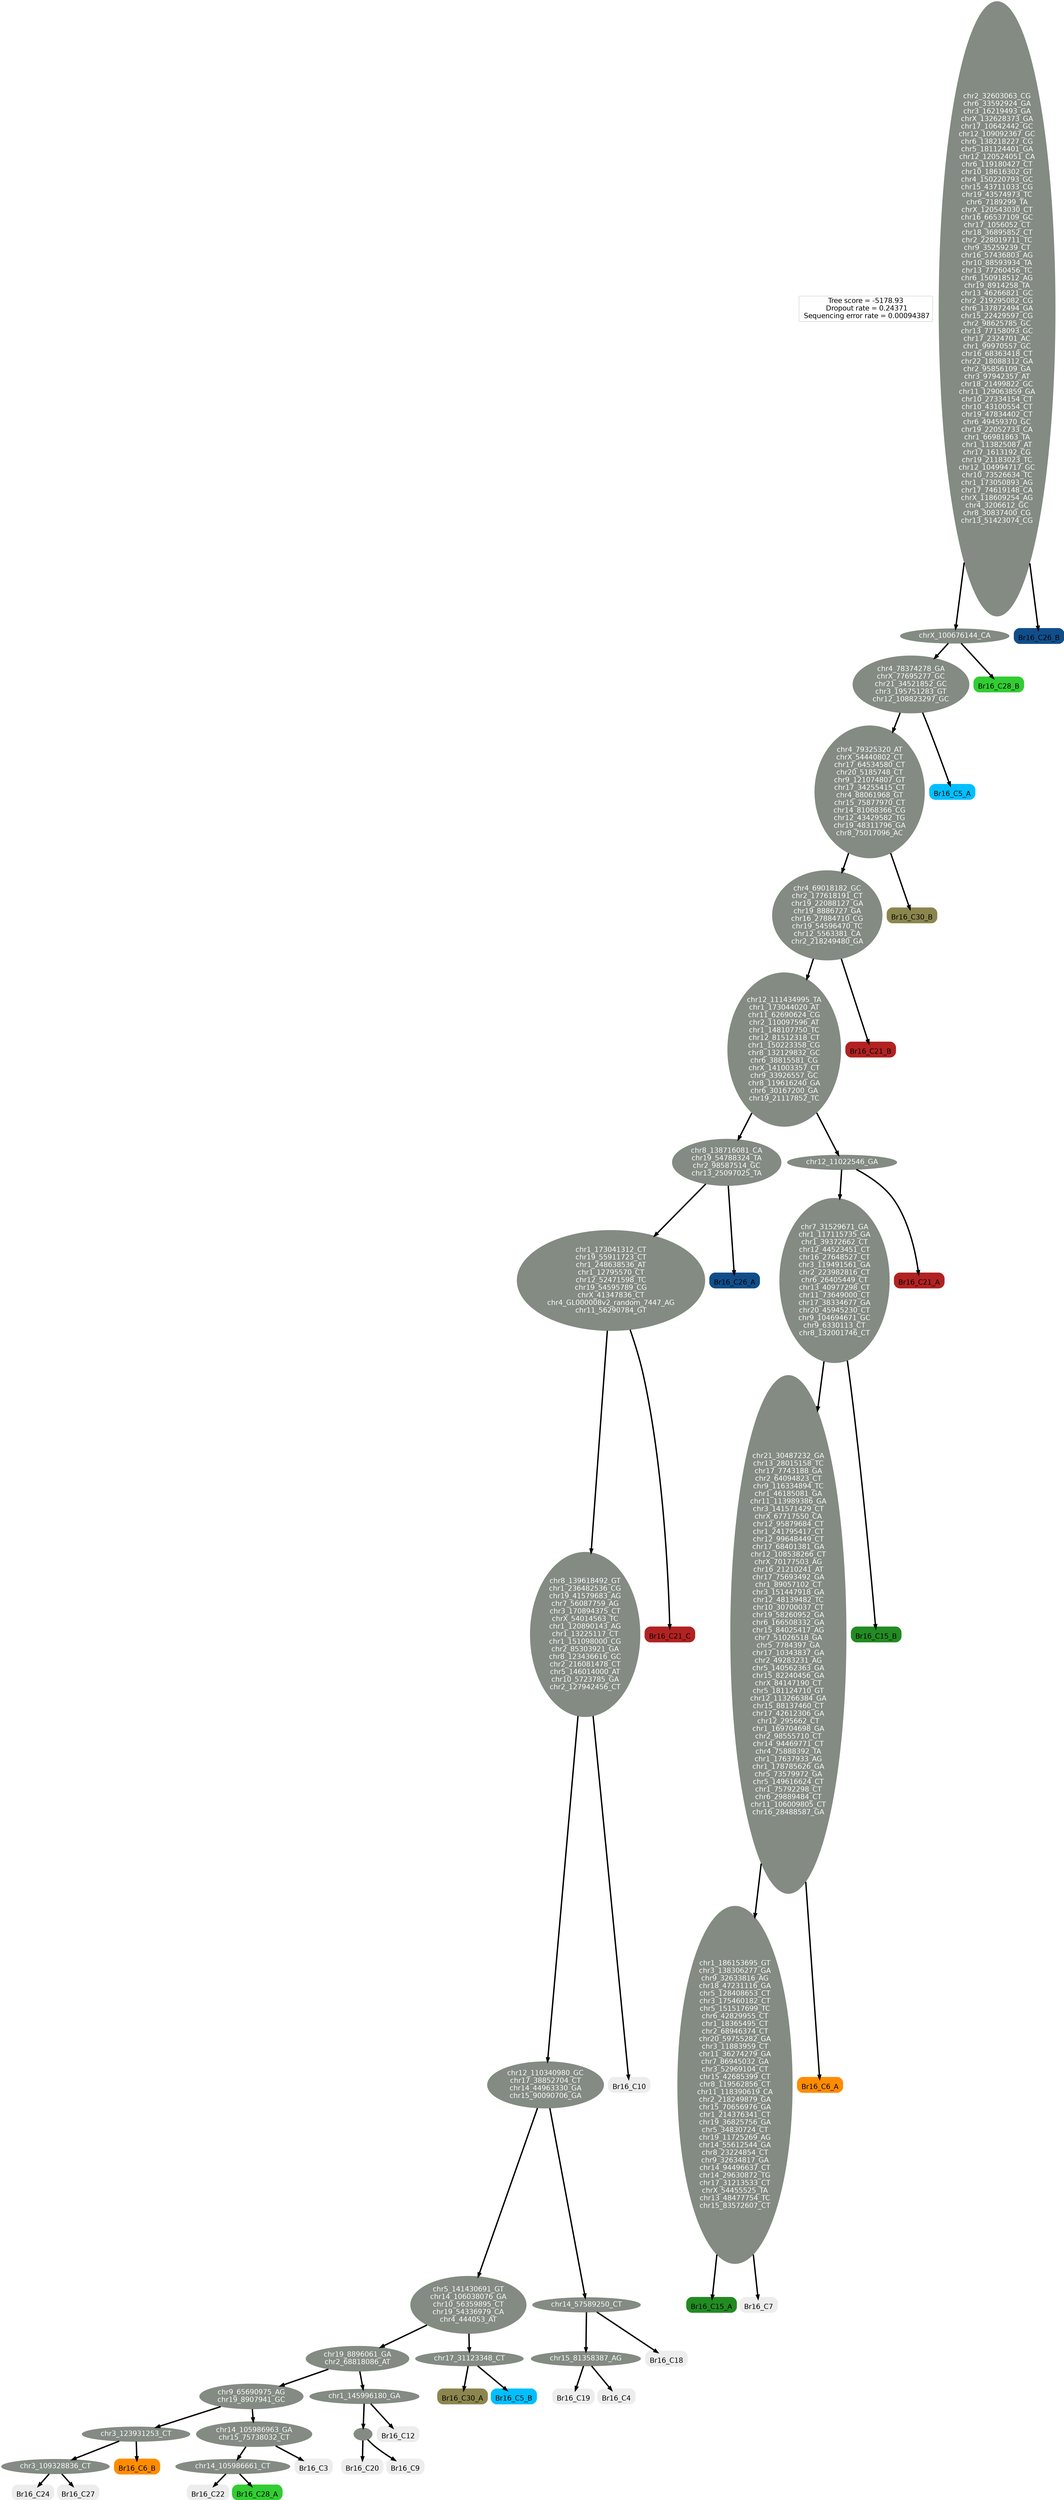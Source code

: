 digraph G {
node [color=gray, shape=box, fontcolor=black, fontsize=20, fontname=Helvetica];
scoreBox [label= "Tree score = -5178.93
 Dropout rate = 0.24371
 Sequencing error rate = 0.00094387"];
edge [penwidth=4];
node [color=honeydew4, style=filled, fontcolor=white, shape=oval];
27 [label="chr3_123931253_CT
"];
28 [label="chr12_110340980_GC
chr17_38852704_CT
chr14_44963330_GA
chr15_90090706_GA
"];
29 [label=""];
30 [label="chr4_78374278_GA
chrX_77695277_GC
chr21_34521852_GC
chr3_195751283_GT
chr12_108823297_GC
"];
31 [label="chr5_141430691_GT
chr14_106038076_GA
chr10_56359895_CT
chr19_54336979_CA
chr4_444053_AT
"];
32 [label="chr7_31529671_GA
chr1_117115735_GA
chr1_39372662_CT
chr12_44523451_CT
chr16_27648527_CT
chr3_119491561_GA
chr2_223982816_CT
chr6_26405449_CT
chr13_40977298_CT
chr11_73649000_CT
chr17_38334677_GA
chr20_45945230_CT
chr9_104694671_GC
chr9_6330113_CT
chr8_132001746_CT
"];
33 [label="chr14_57589250_CT
"];
34 [label="chr15_81358387_AG
"];
35 [label="chr3_109328836_CT
"];
36 [label="chr14_105986661_CT
"];
37 [label="chr1_186153695_GT
chr3_138306277_GA
chr9_32633816_AG
chr18_47231116_GA
chr5_128408653_CT
chr3_175460182_CT
chr5_151517699_TC
chr6_42829955_CT
chr1_18365495_CT
chr2_68946374_CT
chr20_59755282_GA
chr3_11883959_CT
chr11_36274279_GA
chr7_86945032_GA
chr3_52969104_CT
chr15_42685399_CT
chr8_119562856_CT
chr11_118390619_CA
chr2_218249879_GA
chr15_70656976_GA
chr1_214376341_CT
chr19_36825756_GA
chr5_34830724_CT
chr19_11725269_AG
chr14_55612544_GA
chr8_23224854_CT
chr9_32634817_GA
chr14_94496637_CT
chr14_29630872_TG
chr17_31213533_CT
chrX_54455525_TA
chr13_48477754_TC
chr15_83572607_CT
"];
38 [label="chr19_8896061_GA
chr2_68818086_AT
"];
39 [label="chr8_138716081_CA
chr19_54788324_TA
chr2_98587514_GC
chr13_25097025_TA
"];
40 [label="chr12_111434995_TA
chr1_173044020_AT
chr11_62690624_CG
chr2_110097596_AT
chr1_148107750_TC
chr12_81512318_CT
chr1_150223358_CG
chr8_132129832_GC
chr6_38815581_CG
chrX_141003357_CT
chr9_33926557_GC
chr8_119616240_GA
chr6_30167200_GA
chr19_21117852_TC
"];
41 [label="chrX_100676144_CA
"];
42 [label="chr8_139618492_GT
chr1_236482536_CG
chr19_41579683_AG
chr7_56087759_AG
chr3_170894375_CT
chrX_54014563_TC
chr1_120890143_AG
chr1_13225117_CT
chr1_151098000_CG
chr2_85303921_GA
chr8_123436616_GC
chr2_216081478_CT
chr5_146014000_AT
chr10_5723785_GA
chr2_127942456_CT
"];
43 [label="chr14_105986963_GA
chr15_75738032_CT
"];
44 [label="chr4_79325320_AT
chrX_54440802_CT
chr17_64534580_CT
chr20_5185748_CT
chr9_121074807_GT
chr17_34255415_CT
chr4_88061968_GT
chr15_75877970_CT
chr14_81068366_CG
chr12_43429582_TG
chr19_48311796_GA
chr8_75017096_AC
"];
45 [label="chr4_69018182_GC
chr2_177618191_CT
chr19_22088127_GA
chr19_8886727_GA
chr16_27884710_CG
chr19_54596470_TC
chr12_5563381_CA
chr2_218249480_GA
"];
46 [label="chr12_11022546_GA
"];
47 [label="chr9_65690975_AG
chr19_8907941_GC
"];
48 [label="chr17_31123348_CT
"];
49 [label="chr1_145996180_GA
"];
50 [label="chr21_30487232_GA
chr13_28015158_TC
chr17_7743188_GA
chr2_64094823_CT
chr9_116334894_TC
chr1_46185081_GA
chr11_113989386_GA
chr3_141571429_CT
chrX_67717550_CA
chr12_95879684_CT
chr1_241795417_CT
chr12_99648449_CT
chr17_68401381_GA
chr12_108538266_CT
chrX_70177503_AG
chr16_21210241_AT
chr17_75693492_GA
chr1_89057102_CT
chr3_151447918_GA
chr12_48139482_TC
chr10_30700037_CT
chr19_58260952_GA
chr6_166508332_GA
chr15_84025417_AG
chr7_51026518_GA
chr5_7784397_GA
chr17_10343837_GA
chr2_49283231_AG
chr5_140562363_GA
chr15_82240456_GA
chrX_84147190_CT
chr5_181124710_GT
chr12_113266384_GA
chr15_88137460_CT
chr17_42612306_GA
chr12_295662_CT
chr1_169704698_GA
chr2_98555710_CT
chr14_94469771_CT
chr4_75888392_TA
chr1_17637933_AG
chr1_178785626_GA
chr5_73579972_GA
chr5_149616624_CT
chr1_75792298_CT
chr6_29889484_CT
chr11_106009805_CT
chr16_28488587_GA
"];
51 [label="chr1_173041312_CT
chr19_55911723_CT
chr1_248638536_AT
chr1_12795570_CT
chr12_52471598_TC
chr19_54595789_CG
chrX_41347836_CT
chr4_GL000008v2_random_7447_AG
chr11_56290784_GT
"];
52 [label="chr2_32603063_CG
chr6_33592924_GA
chr3_16219493_GA
chrX_132628373_GA
chr17_10642442_GC
chr12_109092367_GC
chr6_138218227_CG
chr5_181124401_GA
chr12_120524051_CA
chr6_119180427_CT
chr10_18616302_GT
chr4_150220793_GC
chr15_43711033_CG
chr19_43574973_TC
chr6_7189299_TA
chrX_120543030_CT
chr16_66537109_GC
chr17_1056052_CT
chr18_36895852_CT
chr2_228019711_TC
chr9_35259239_CT
chr16_57436803_AG
chr10_88593934_TA
chr13_77260456_TC
chr6_150918512_AG
chr19_8914258_TA
chr13_46266821_GC
chr2_219295082_CG
chr6_137872494_GA
chr15_22429597_CG
chr2_98625785_GC
chr13_77158093_GC
chr17_2324701_AC
chr1_99970557_GC
chr16_68363418_CT
chr22_18088312_GA
chr2_95856109_GA
chr3_97942357_AT
chr18_21499822_GC
chr11_129063859_GA
chr10_27334154_CT
chr10_43100554_CT
chr19_47834402_CT
chr6_49459370_GC
chr19_22052733_CA
chr1_66981863_TA
chr1_113825087_AT
chr17_1613192_CG
chr19_21183023_TC
chr12_104994717_GC
chr10_73526634_TC
chr1_173050893_AG
chr17_74619148_CA
chrX_118609254_AG
chr4_3206612_GC
chr8_30837400_CG
chr13_51423074_CG
"];
node [fontname=helvetica,fontcolor=black,shape="box",penwidth=10,style="rounded,filled,bold",imagepos="bc",imagescale=true, labelloc=b]; 
0[color=gray93,label="Br16_C10",fillcolor=gray93,image="../CTC-cluster-icons/cluster_1-0.png"];
1[color=gray93,label="Br16_C12",fillcolor=gray93,image="../CTC-cluster-icons/cluster_1-0.png"];
2[color=forestgreen,label="Br16_C15_A",fillcolor=forestgreen,image="../CTC-cluster-icons/cluster_2-0.png"];
3[color=forestgreen,label="Br16_C15_B",fillcolor=forestgreen,image="../CTC-cluster-icons/cluster_2-0.png"];
4[color=gray93,label="Br16_C18",fillcolor=gray93,image="../CTC-cluster-icons/cluster_1-0.png"];
5[color=gray93,label="Br16_C19",fillcolor=gray93,image="../CTC-cluster-icons/cluster_1-0.png"];
6[color=gray93,label="Br16_C20",fillcolor=gray93,image="../CTC-cluster-icons/cluster_1-0.png"];
7[color=firebrick,label="Br16_C21_A",fillcolor=firebrick,image="../CTC-cluster-icons/cluster_3-0.png"];
8[color=firebrick,label="Br16_C21_B",fillcolor=firebrick,image="../CTC-cluster-icons/cluster_3-0.png"];
9[color=firebrick,label="Br16_C21_C",fillcolor=firebrick,image="../CTC-cluster-icons/cluster_3-0.png"];
10[color=gray93,label="Br16_C22",fillcolor=gray93,image="../CTC-cluster-icons/cluster_1-0.png"];
11[color=gray93,label="Br16_C24",fillcolor=gray93,image="../CTC-cluster-icons/cluster_1-0.png"];
12[color=dodgerblue4,label="Br16_C26_A",fillcolor=dodgerblue4,image="../CTC-cluster-icons/cluster_2-0.png"];
13[color=dodgerblue4,label="Br16_C26_B",fillcolor=dodgerblue4,image="../CTC-cluster-icons/cluster_2-0.png"];
14[color=gray93,label="Br16_C27",fillcolor=gray93,image="../CTC-cluster-icons/cluster_1-0.png"];
15[color=limegreen,label="Br16_C28_A",fillcolor=limegreen,image="../CTC-cluster-icons/cluster_2-0.png"];
16[color=limegreen,label="Br16_C28_B",fillcolor=limegreen,image="../CTC-cluster-icons/cluster_2-0.png"];
17[color=gray93,label="Br16_C3",fillcolor=gray93,image="../CTC-cluster-icons/cluster_1-0.png"];
18[color=khaki4,label="Br16_C30_A",fillcolor=khaki4,image="../CTC-cluster-icons/cluster_2-0.png"];
19[color=khaki4,label="Br16_C30_B",fillcolor=khaki4,image="../CTC-cluster-icons/cluster_2-0.png"];
20[color=gray93,label="Br16_C4",fillcolor=gray93,image="../CTC-cluster-icons/cluster_1-0.png"];
21[color=deepskyblue,label="Br16_C5_A",fillcolor=deepskyblue,image="../CTC-cluster-icons/cluster_2-0.png"];
22[color=deepskyblue,label="Br16_C5_B",fillcolor=deepskyblue,image="../CTC-cluster-icons/cluster_2-0.png"];
23[color=darkorange,label="Br16_C6_A",fillcolor=darkorange,image="../CTC-cluster-icons/cluster_2-0.png"];
24[color=darkorange,label="Br16_C6_B",fillcolor=darkorange,image="../CTC-cluster-icons/cluster_2-0.png"];
25[color=gray93,label="Br16_C7",fillcolor=gray93,image="../CTC-cluster-icons/cluster_1-0.png"];
26[color=gray93,label="Br16_C9",fillcolor=gray93,image="../CTC-cluster-icons/cluster_1-0.png"];
42 -> 0;
49 -> 1;
37 -> 2;
32 -> 3;
33 -> 4;
34 -> 5;
29 -> 6;
46 -> 7;
45 -> 8;
51 -> 9;
36 -> 10;
35 -> 11;
39 -> 12;
52 -> 13;
35 -> 14;
36 -> 15;
41 -> 16;
43 -> 17;
48 -> 18;
44 -> 19;
34 -> 20;
30 -> 21;
48 -> 22;
50 -> 23;
27 -> 24;
37 -> 25;
29 -> 26;
47 -> 27;
42 -> 28;
49 -> 29;
41 -> 30;
28 -> 31;
46 -> 32;
28 -> 33;
33 -> 34;
27 -> 35;
43 -> 36;
50 -> 37;
31 -> 38;
40 -> 39;
45 -> 40;
52 -> 41;
51 -> 42;
47 -> 43;
30 -> 44;
44 -> 45;
40 -> 46;
38 -> 47;
31 -> 48;
38 -> 49;
32 -> 50;
39 -> 51;
}
